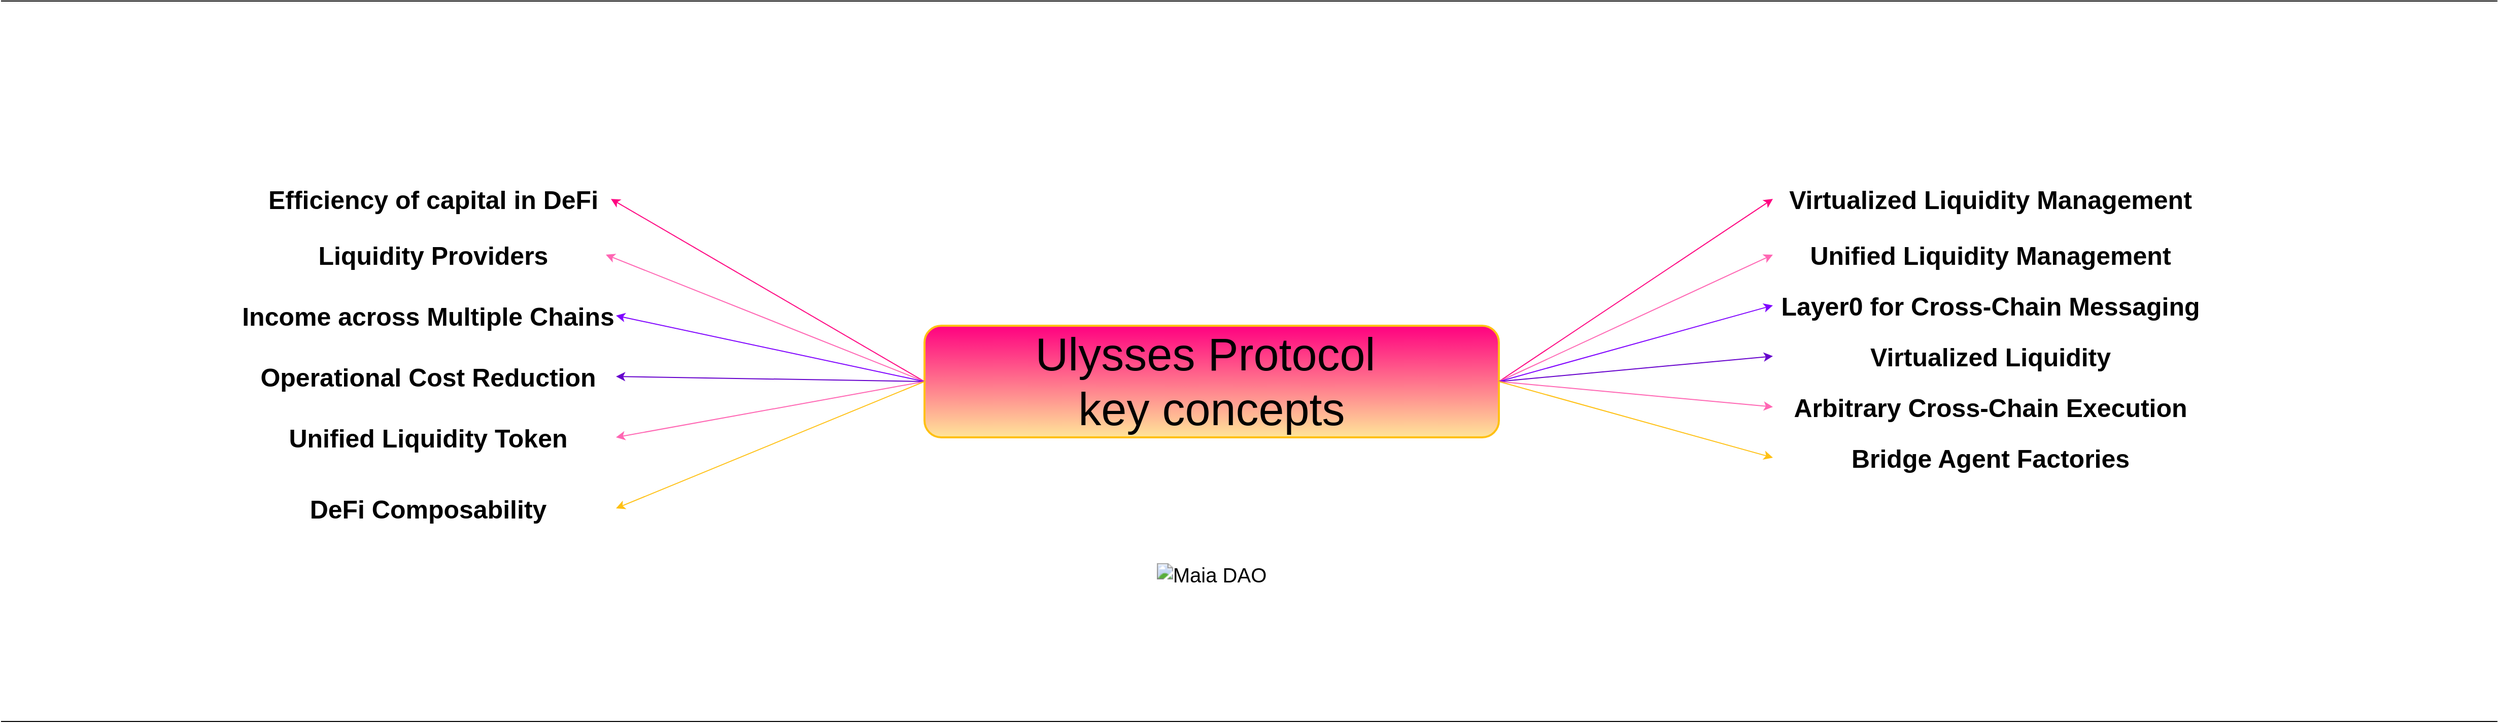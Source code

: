 <mxfile version="21.8.2" type="github">
  <diagram name="Página-1" id="E-QWh-BqtW5g9JhBuva9">
    <mxGraphModel dx="3096" dy="1240" grid="1" gridSize="10" guides="1" tooltips="1" connect="1" arrows="1" fold="1" page="1" pageScale="1" pageWidth="827" pageHeight="1169" math="0" shadow="0">
      <root>
        <mxCell id="0" />
        <mxCell id="1" parent="0" />
        <mxCell id="nNT3iWc_eE8hrZQ5aYZv-1" value="&lt;div style=&quot;font-size: 45px;&quot;&gt;&lt;font style=&quot;font-size: 45px;&quot;&gt;Ulysses Protocol&amp;nbsp;&lt;br&gt;&lt;/font&gt;&lt;/div&gt;&lt;font style=&quot;font-size: 45px;&quot;&gt; key concepts&lt;/font&gt;" style="text;html=1;strokeColor=#FFC012;fillColor=#FF0080;align=center;verticalAlign=middle;whiteSpace=wrap;rounded=1;gradientColor=#FFE599;strokeWidth=2;" vertex="1" parent="1">
          <mxGeometry x="94" y="640" width="566" height="110" as="geometry" />
        </mxCell>
        <mxCell id="nNT3iWc_eE8hrZQ5aYZv-7" value="&lt;img alt=&quot;Maia DAO&quot; src=&quot;https://code4rena.com/_next/image?url=https%3A%2F%2Fstorage.googleapis.com%2Fcdn-c4-uploads-v0%2Fuploads%2FwE7RLxfWDRg.0&amp;amp;w=256&amp;amp;q=75&quot;&gt;" style="text;html=1;strokeColor=none;fillColor=none;align=center;verticalAlign=middle;whiteSpace=wrap;rounded=0;fontSize=20;fontFamily=Helvetica;fontColor=#000000;" vertex="1" parent="1">
          <mxGeometry x="261" y="770" width="232" height="230" as="geometry" />
        </mxCell>
        <mxCell id="nNT3iWc_eE8hrZQ5aYZv-12" value="&lt;font style=&quot;font-size: 25px;&quot;&gt;&lt;b&gt;Efficiency of capital in DeFi&lt;/b&gt;&lt;/font&gt;" style="text;html=1;strokeColor=none;fillColor=none;align=center;verticalAlign=middle;whiteSpace=wrap;rounded=0;" vertex="1" parent="1">
          <mxGeometry x="-565" y="495" width="350" height="40" as="geometry" />
        </mxCell>
        <mxCell id="nNT3iWc_eE8hrZQ5aYZv-16" value="&lt;font style=&quot;font-size: 25px;&quot;&gt;&lt;b&gt;Liquidity Providers&lt;/b&gt;&lt;/font&gt;" style="text;html=1;strokeColor=none;fillColor=none;align=center;verticalAlign=middle;whiteSpace=wrap;rounded=0;" vertex="1" parent="1">
          <mxGeometry x="-560" y="550" width="340" height="40" as="geometry" />
        </mxCell>
        <mxCell id="nNT3iWc_eE8hrZQ5aYZv-19" value="" style="endArrow=classic;html=1;rounded=0;entryX=1;entryY=0.5;entryDx=0;entryDy=0;exitX=0;exitY=0.5;exitDx=0;exitDy=0;strokeColor=#FF0080;" edge="1" parent="1" source="nNT3iWc_eE8hrZQ5aYZv-1" target="nNT3iWc_eE8hrZQ5aYZv-12">
          <mxGeometry width="50" height="50" relative="1" as="geometry">
            <mxPoint x="-70" y="660" as="sourcePoint" />
            <mxPoint x="-20" y="610" as="targetPoint" />
          </mxGeometry>
        </mxCell>
        <mxCell id="nNT3iWc_eE8hrZQ5aYZv-20" value="" style="endArrow=classic;html=1;rounded=0;entryX=1;entryY=0.5;entryDx=0;entryDy=0;exitX=0;exitY=0.5;exitDx=0;exitDy=0;strokeColor=#FF66B3;" edge="1" parent="1" source="nNT3iWc_eE8hrZQ5aYZv-1" target="nNT3iWc_eE8hrZQ5aYZv-16">
          <mxGeometry width="50" height="50" relative="1" as="geometry">
            <mxPoint x="74" y="745" as="sourcePoint" />
            <mxPoint x="-240" y="605" as="targetPoint" />
          </mxGeometry>
        </mxCell>
        <mxCell id="nNT3iWc_eE8hrZQ5aYZv-21" value="&lt;font style=&quot;font-size: 25px;&quot;&gt;&lt;b&gt;Income across Multiple Chains&lt;/b&gt;&lt;/font&gt;" style="text;html=1;strokeColor=none;fillColor=none;align=center;verticalAlign=middle;whiteSpace=wrap;rounded=0;" vertex="1" parent="1">
          <mxGeometry x="-580" y="610" width="370" height="40" as="geometry" />
        </mxCell>
        <mxCell id="nNT3iWc_eE8hrZQ5aYZv-23" value="" style="endArrow=classic;html=1;rounded=0;entryX=1;entryY=0.5;entryDx=0;entryDy=0;exitX=0;exitY=0.5;exitDx=0;exitDy=0;strokeColor=#7F00FF;" edge="1" parent="1" source="nNT3iWc_eE8hrZQ5aYZv-1" target="nNT3iWc_eE8hrZQ5aYZv-21">
          <mxGeometry width="50" height="50" relative="1" as="geometry">
            <mxPoint x="59" y="820" as="sourcePoint" />
            <mxPoint x="-260" y="710" as="targetPoint" />
          </mxGeometry>
        </mxCell>
        <mxCell id="nNT3iWc_eE8hrZQ5aYZv-24" value="&lt;font style=&quot;font-size: 25px;&quot;&gt;&lt;b&gt;Operational Cost Reduction&lt;/b&gt;&lt;/font&gt;" style="text;html=1;strokeColor=none;fillColor=none;align=center;verticalAlign=middle;whiteSpace=wrap;rounded=0;" vertex="1" parent="1">
          <mxGeometry x="-580" y="670" width="370" height="40" as="geometry" />
        </mxCell>
        <mxCell id="nNT3iWc_eE8hrZQ5aYZv-25" value="&lt;font style=&quot;font-size: 25px;&quot;&gt;&lt;b&gt;Unified Liquidity Token&lt;/b&gt;&lt;/font&gt;" style="text;html=1;strokeColor=none;fillColor=none;align=center;verticalAlign=middle;whiteSpace=wrap;rounded=0;" vertex="1" parent="1">
          <mxGeometry x="-580" y="730" width="370" height="40" as="geometry" />
        </mxCell>
        <mxCell id="nNT3iWc_eE8hrZQ5aYZv-26" value="" style="endArrow=classic;html=1;rounded=0;entryX=1;entryY=0.5;entryDx=0;entryDy=0;exitX=0;exitY=0.5;exitDx=0;exitDy=0;strokeColor=#6600CC;" edge="1" parent="1" source="nNT3iWc_eE8hrZQ5aYZv-1" target="nNT3iWc_eE8hrZQ5aYZv-24">
          <mxGeometry width="50" height="50" relative="1" as="geometry">
            <mxPoint x="134" y="785" as="sourcePoint" />
            <mxPoint x="-170" y="780" as="targetPoint" />
          </mxGeometry>
        </mxCell>
        <mxCell id="nNT3iWc_eE8hrZQ5aYZv-27" value="" style="endArrow=classic;html=1;rounded=0;entryX=1;entryY=0.5;entryDx=0;entryDy=0;exitX=0;exitY=0.5;exitDx=0;exitDy=0;strokeColor=#FF66B3;" edge="1" parent="1" source="nNT3iWc_eE8hrZQ5aYZv-1" target="nNT3iWc_eE8hrZQ5aYZv-25">
          <mxGeometry width="50" height="50" relative="1" as="geometry">
            <mxPoint x="124" y="729.29" as="sourcePoint" />
            <mxPoint x="-180" y="729.29" as="targetPoint" />
          </mxGeometry>
        </mxCell>
        <mxCell id="nNT3iWc_eE8hrZQ5aYZv-28" value="&lt;font style=&quot;font-size: 25px;&quot;&gt;&lt;b&gt;DeFi Composability&lt;/b&gt;&lt;/font&gt;" style="text;html=1;strokeColor=none;fillColor=none;align=center;verticalAlign=middle;whiteSpace=wrap;rounded=0;" vertex="1" parent="1">
          <mxGeometry x="-580" y="800" width="370" height="40" as="geometry" />
        </mxCell>
        <mxCell id="nNT3iWc_eE8hrZQ5aYZv-29" value="" style="endArrow=classic;html=1;rounded=0;entryX=1;entryY=0.5;entryDx=0;entryDy=0;exitX=0;exitY=0.5;exitDx=0;exitDy=0;strokeColor=#FFC012;" edge="1" parent="1" source="nNT3iWc_eE8hrZQ5aYZv-1" target="nNT3iWc_eE8hrZQ5aYZv-28">
          <mxGeometry width="50" height="50" relative="1" as="geometry">
            <mxPoint x="124" y="730" as="sourcePoint" />
            <mxPoint x="-180" y="785" as="targetPoint" />
          </mxGeometry>
        </mxCell>
        <mxCell id="nNT3iWc_eE8hrZQ5aYZv-30" value="&lt;font style=&quot;font-size: 25px;&quot;&gt;&lt;b&gt;Virtualized Liquidity Management&lt;/b&gt;&lt;/font&gt;" style="text;html=1;strokeColor=none;fillColor=none;align=center;verticalAlign=middle;whiteSpace=wrap;rounded=0;" vertex="1" parent="1">
          <mxGeometry x="930" y="495" width="429" height="40" as="geometry" />
        </mxCell>
        <mxCell id="nNT3iWc_eE8hrZQ5aYZv-31" value="" style="endArrow=classic;html=1;rounded=0;entryX=0;entryY=0.5;entryDx=0;entryDy=0;exitX=1;exitY=0.5;exitDx=0;exitDy=0;strokeColor=#FF0080;" edge="1" parent="1" source="nNT3iWc_eE8hrZQ5aYZv-1" target="nNT3iWc_eE8hrZQ5aYZv-30">
          <mxGeometry width="50" height="50" relative="1" as="geometry">
            <mxPoint x="924" y="685" as="sourcePoint" />
            <mxPoint x="610" y="525" as="targetPoint" />
          </mxGeometry>
        </mxCell>
        <mxCell id="nNT3iWc_eE8hrZQ5aYZv-32" value="&lt;font style=&quot;font-size: 25px;&quot;&gt;&lt;b&gt;Unified Liquidity Management&lt;/b&gt;&lt;/font&gt;" style="text;html=1;strokeColor=none;fillColor=none;align=center;verticalAlign=middle;whiteSpace=wrap;rounded=0;" vertex="1" parent="1">
          <mxGeometry x="930" y="550" width="429" height="40" as="geometry" />
        </mxCell>
        <mxCell id="nNT3iWc_eE8hrZQ5aYZv-33" value="" style="endArrow=classic;html=1;rounded=0;entryX=0;entryY=0.5;entryDx=0;entryDy=0;exitX=1;exitY=0.5;exitDx=0;exitDy=0;strokeColor=#FF66B3;" edge="1" parent="1" source="nNT3iWc_eE8hrZQ5aYZv-1" target="nNT3iWc_eE8hrZQ5aYZv-32">
          <mxGeometry width="50" height="50" relative="1" as="geometry">
            <mxPoint x="974" y="840" as="sourcePoint" />
            <mxPoint x="660" y="735" as="targetPoint" />
          </mxGeometry>
        </mxCell>
        <mxCell id="nNT3iWc_eE8hrZQ5aYZv-34" value="&lt;font style=&quot;font-size: 25px;&quot;&gt;&lt;b&gt;Layer0 for Cross-Chain Messaging&lt;/b&gt;&lt;/font&gt;" style="text;html=1;strokeColor=none;fillColor=none;align=center;verticalAlign=middle;whiteSpace=wrap;rounded=0;" vertex="1" parent="1">
          <mxGeometry x="930" y="600" width="429" height="40" as="geometry" />
        </mxCell>
        <mxCell id="nNT3iWc_eE8hrZQ5aYZv-35" value="" style="endArrow=classic;html=1;rounded=0;entryX=0;entryY=0.5;entryDx=0;entryDy=0;exitX=1;exitY=0.5;exitDx=0;exitDy=0;strokeColor=#7F00FF;" edge="1" parent="1" source="nNT3iWc_eE8hrZQ5aYZv-1" target="nNT3iWc_eE8hrZQ5aYZv-34">
          <mxGeometry width="50" height="50" relative="1" as="geometry">
            <mxPoint x="954" y="800" as="sourcePoint" />
            <mxPoint x="650" y="755" as="targetPoint" />
          </mxGeometry>
        </mxCell>
        <mxCell id="nNT3iWc_eE8hrZQ5aYZv-36" value="&lt;font style=&quot;font-size: 25px;&quot;&gt;&lt;b&gt;Virtualized Liquidity&lt;/b&gt;&lt;/font&gt;" style="text;html=1;strokeColor=none;fillColor=none;align=center;verticalAlign=middle;whiteSpace=wrap;rounded=0;" vertex="1" parent="1">
          <mxGeometry x="930" y="650" width="429" height="40" as="geometry" />
        </mxCell>
        <mxCell id="nNT3iWc_eE8hrZQ5aYZv-37" value="" style="endArrow=classic;html=1;rounded=0;entryX=0;entryY=0.5;entryDx=0;entryDy=0;exitX=1;exitY=0.5;exitDx=0;exitDy=0;strokeColor=#6600CC;" edge="1" parent="1" source="nNT3iWc_eE8hrZQ5aYZv-1" target="nNT3iWc_eE8hrZQ5aYZv-36">
          <mxGeometry width="50" height="50" relative="1" as="geometry">
            <mxPoint x="964" y="812.5" as="sourcePoint" />
            <mxPoint x="660" y="827.5" as="targetPoint" />
          </mxGeometry>
        </mxCell>
        <mxCell id="nNT3iWc_eE8hrZQ5aYZv-38" value="&lt;font style=&quot;font-size: 25px;&quot;&gt;&lt;b&gt;Arbitrary Cross-Chain Execution&lt;/b&gt;&lt;/font&gt;" style="text;html=1;strokeColor=none;fillColor=none;align=center;verticalAlign=middle;whiteSpace=wrap;rounded=0;" vertex="1" parent="1">
          <mxGeometry x="930" y="700" width="429" height="40" as="geometry" />
        </mxCell>
        <mxCell id="nNT3iWc_eE8hrZQ5aYZv-39" value="" style="endArrow=classic;html=1;rounded=0;entryX=0;entryY=0.5;entryDx=0;entryDy=0;exitX=1;exitY=0.5;exitDx=0;exitDy=0;strokeColor=#FF66B3;" edge="1" parent="1" source="nNT3iWc_eE8hrZQ5aYZv-1" target="nNT3iWc_eE8hrZQ5aYZv-38">
          <mxGeometry width="50" height="50" relative="1" as="geometry">
            <mxPoint x="864" y="760" as="sourcePoint" />
            <mxPoint x="560" y="835" as="targetPoint" />
          </mxGeometry>
        </mxCell>
        <mxCell id="nNT3iWc_eE8hrZQ5aYZv-40" value="&lt;font style=&quot;font-size: 25px;&quot;&gt;&lt;b&gt;Bridge Agent Factories&lt;/b&gt;&lt;/font&gt;" style="text;html=1;strokeColor=none;fillColor=none;align=center;verticalAlign=middle;whiteSpace=wrap;rounded=0;" vertex="1" parent="1">
          <mxGeometry x="930" y="750" width="429" height="40" as="geometry" />
        </mxCell>
        <mxCell id="nNT3iWc_eE8hrZQ5aYZv-41" value="" style="endArrow=classic;html=1;rounded=0;entryX=0;entryY=0.5;entryDx=0;entryDy=0;exitX=1;exitY=0.5;exitDx=0;exitDy=0;strokeColor=#FFC012;" edge="1" parent="1" source="nNT3iWc_eE8hrZQ5aYZv-1" target="nNT3iWc_eE8hrZQ5aYZv-40">
          <mxGeometry width="50" height="50" relative="1" as="geometry">
            <mxPoint x="834" y="740" as="sourcePoint" />
            <mxPoint x="530" y="885" as="targetPoint" />
          </mxGeometry>
        </mxCell>
        <mxCell id="nNT3iWc_eE8hrZQ5aYZv-43" value="" style="endArrow=none;html=1;rounded=0;" edge="1" parent="1">
          <mxGeometry relative="1" as="geometry">
            <mxPoint x="-816" y="320" as="sourcePoint" />
            <mxPoint x="1644" y="320" as="targetPoint" />
          </mxGeometry>
        </mxCell>
        <mxCell id="nNT3iWc_eE8hrZQ5aYZv-44" value="" style="resizable=0;html=1;whiteSpace=wrap;align=right;verticalAlign=bottom;" connectable="0" vertex="1" parent="nNT3iWc_eE8hrZQ5aYZv-43">
          <mxGeometry x="1" relative="1" as="geometry" />
        </mxCell>
        <mxCell id="nNT3iWc_eE8hrZQ5aYZv-45" value="" style="endArrow=none;html=1;rounded=0;" edge="1" parent="1">
          <mxGeometry relative="1" as="geometry">
            <mxPoint x="-816" y="1030" as="sourcePoint" />
            <mxPoint x="1644" y="1030" as="targetPoint" />
          </mxGeometry>
        </mxCell>
        <mxCell id="nNT3iWc_eE8hrZQ5aYZv-46" value="" style="resizable=0;html=1;whiteSpace=wrap;align=right;verticalAlign=bottom;" connectable="0" vertex="1" parent="nNT3iWc_eE8hrZQ5aYZv-45">
          <mxGeometry x="1" relative="1" as="geometry" />
        </mxCell>
      </root>
    </mxGraphModel>
  </diagram>
</mxfile>
